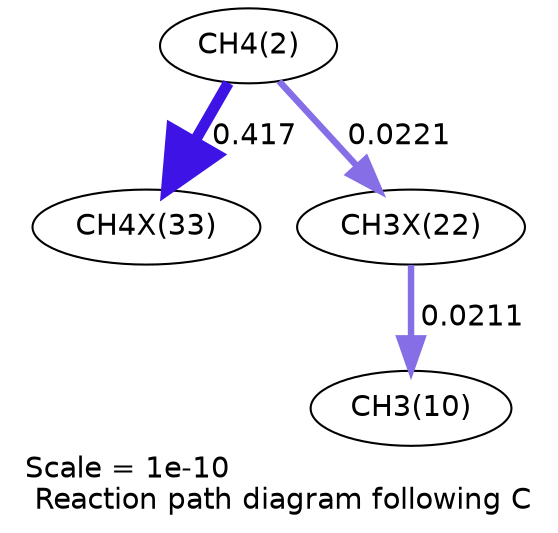 digraph reaction_paths {
center=1;
s4 -> s43[fontname="Helvetica", penwidth=5.34, arrowsize=2.67, color="0.7, 0.917, 0.9"
, label=" 0.417"];
s4 -> s39[fontname="Helvetica", penwidth=3.12, arrowsize=1.56, color="0.7, 0.522, 0.9"
, label=" 0.0221"];
s39 -> s12[fontname="Helvetica", penwidth=3.09, arrowsize=1.54, color="0.7, 0.521, 0.9"
, label=" 0.0211"];
s4 [ fontname="Helvetica", label="CH4(2)"];
s12 [ fontname="Helvetica", label="CH3(10)"];
s39 [ fontname="Helvetica", label="CH3X(22)"];
s43 [ fontname="Helvetica", label="CH4X(33)"];
 label = "Scale = 1e-10\l Reaction path diagram following C";
 fontname = "Helvetica";
}
